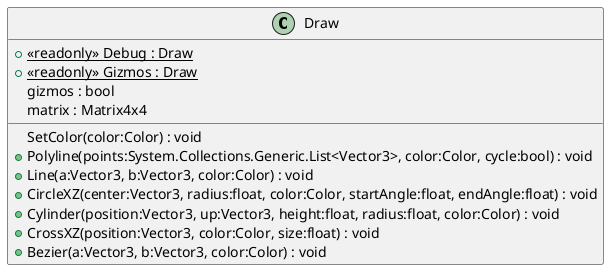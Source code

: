 @startuml
class Draw {
    + {static} <<readonly>> Debug : Draw
    + {static} <<readonly>> Gizmos : Draw
    gizmos : bool
    matrix : Matrix4x4
    SetColor(color:Color) : void
    + Polyline(points:System.Collections.Generic.List<Vector3>, color:Color, cycle:bool) : void
    + Line(a:Vector3, b:Vector3, color:Color) : void
    + CircleXZ(center:Vector3, radius:float, color:Color, startAngle:float, endAngle:float) : void
    + Cylinder(position:Vector3, up:Vector3, height:float, radius:float, color:Color) : void
    + CrossXZ(position:Vector3, color:Color, size:float) : void
    + Bezier(a:Vector3, b:Vector3, color:Color) : void
}
@enduml
